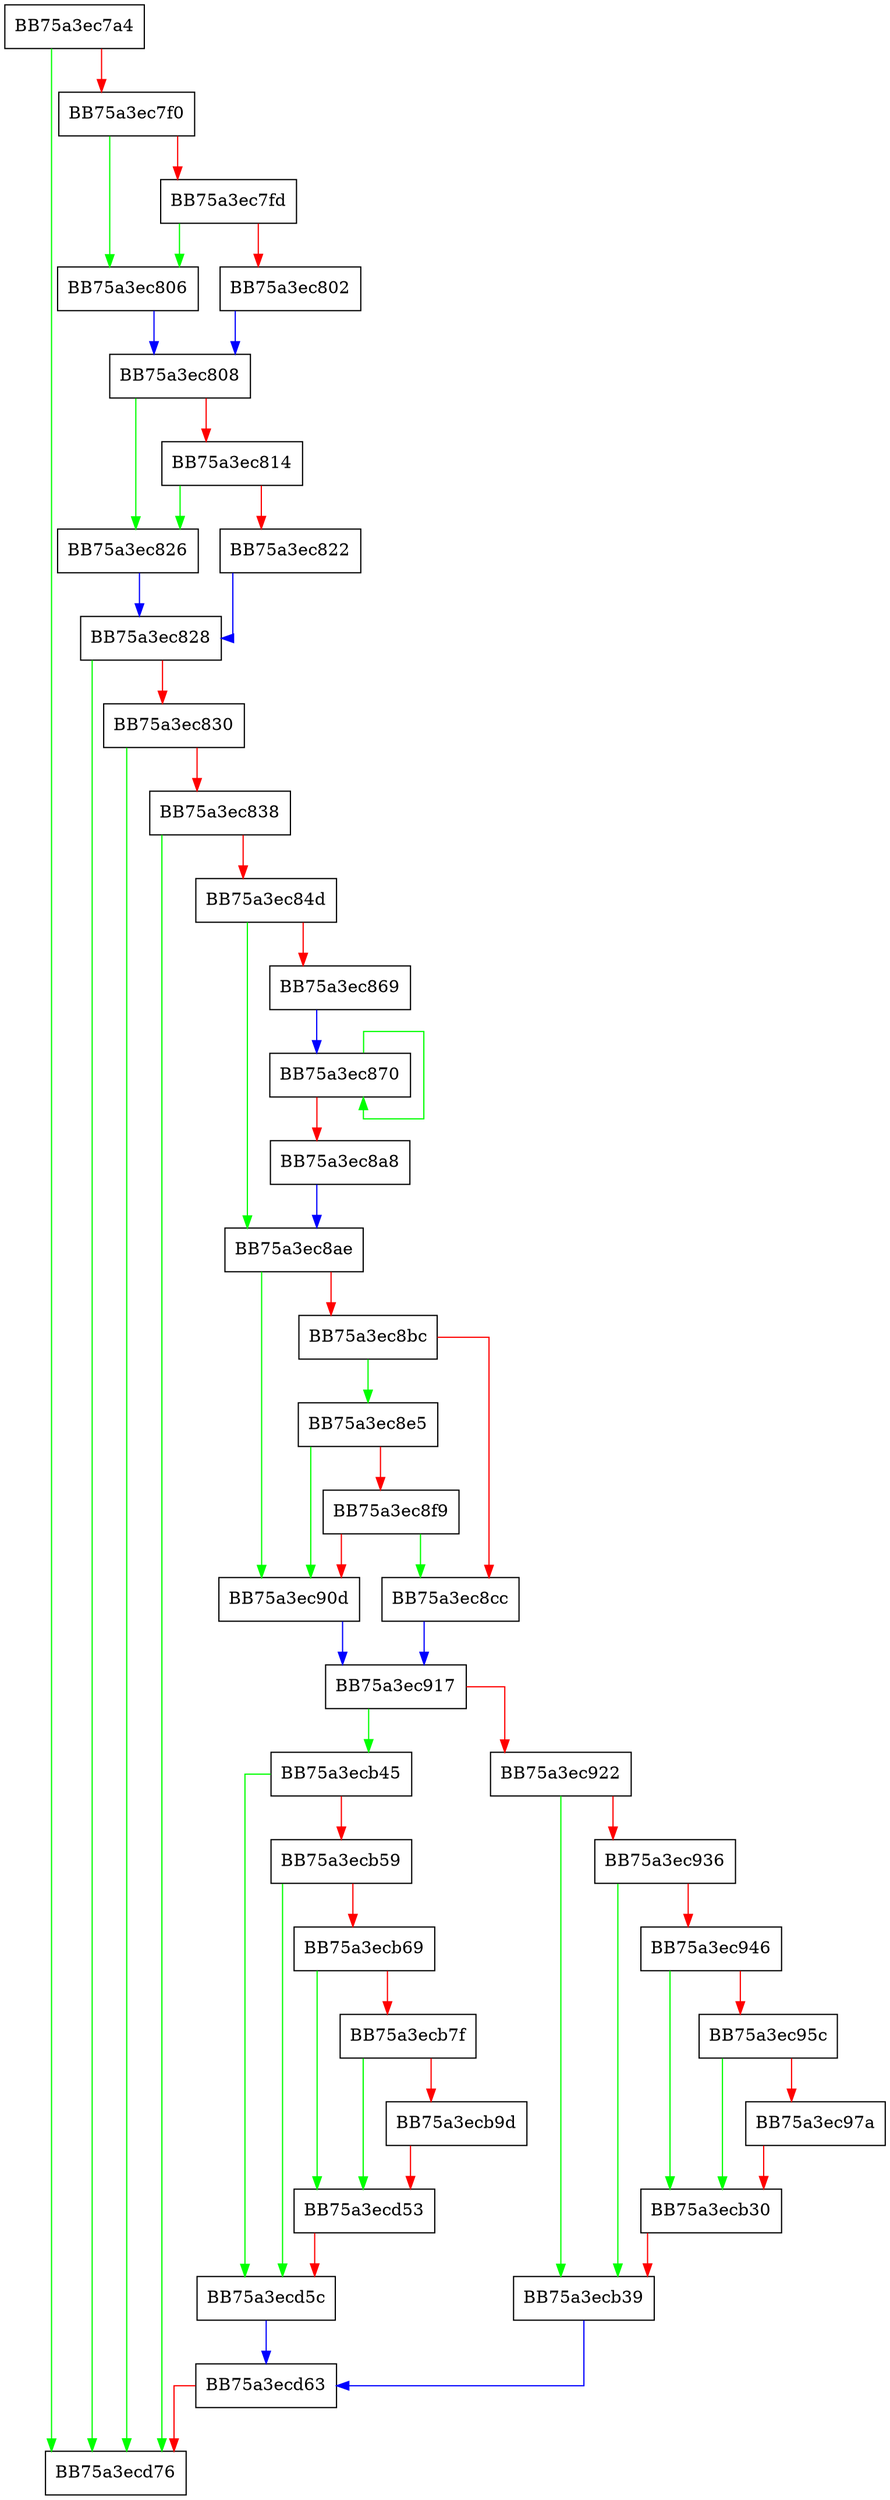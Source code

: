 digraph ExpensiveWorker {
  node [shape="box"];
  graph [splines=ortho];
  BB75a3ec7a4 -> BB75a3ecd76 [color="green"];
  BB75a3ec7a4 -> BB75a3ec7f0 [color="red"];
  BB75a3ec7f0 -> BB75a3ec806 [color="green"];
  BB75a3ec7f0 -> BB75a3ec7fd [color="red"];
  BB75a3ec7fd -> BB75a3ec806 [color="green"];
  BB75a3ec7fd -> BB75a3ec802 [color="red"];
  BB75a3ec802 -> BB75a3ec808 [color="blue"];
  BB75a3ec806 -> BB75a3ec808 [color="blue"];
  BB75a3ec808 -> BB75a3ec826 [color="green"];
  BB75a3ec808 -> BB75a3ec814 [color="red"];
  BB75a3ec814 -> BB75a3ec826 [color="green"];
  BB75a3ec814 -> BB75a3ec822 [color="red"];
  BB75a3ec822 -> BB75a3ec828 [color="blue"];
  BB75a3ec826 -> BB75a3ec828 [color="blue"];
  BB75a3ec828 -> BB75a3ecd76 [color="green"];
  BB75a3ec828 -> BB75a3ec830 [color="red"];
  BB75a3ec830 -> BB75a3ecd76 [color="green"];
  BB75a3ec830 -> BB75a3ec838 [color="red"];
  BB75a3ec838 -> BB75a3ecd76 [color="green"];
  BB75a3ec838 -> BB75a3ec84d [color="red"];
  BB75a3ec84d -> BB75a3ec8ae [color="green"];
  BB75a3ec84d -> BB75a3ec869 [color="red"];
  BB75a3ec869 -> BB75a3ec870 [color="blue"];
  BB75a3ec870 -> BB75a3ec870 [color="green"];
  BB75a3ec870 -> BB75a3ec8a8 [color="red"];
  BB75a3ec8a8 -> BB75a3ec8ae [color="blue"];
  BB75a3ec8ae -> BB75a3ec90d [color="green"];
  BB75a3ec8ae -> BB75a3ec8bc [color="red"];
  BB75a3ec8bc -> BB75a3ec8e5 [color="green"];
  BB75a3ec8bc -> BB75a3ec8cc [color="red"];
  BB75a3ec8cc -> BB75a3ec917 [color="blue"];
  BB75a3ec8e5 -> BB75a3ec90d [color="green"];
  BB75a3ec8e5 -> BB75a3ec8f9 [color="red"];
  BB75a3ec8f9 -> BB75a3ec8cc [color="green"];
  BB75a3ec8f9 -> BB75a3ec90d [color="red"];
  BB75a3ec90d -> BB75a3ec917 [color="blue"];
  BB75a3ec917 -> BB75a3ecb45 [color="green"];
  BB75a3ec917 -> BB75a3ec922 [color="red"];
  BB75a3ec922 -> BB75a3ecb39 [color="green"];
  BB75a3ec922 -> BB75a3ec936 [color="red"];
  BB75a3ec936 -> BB75a3ecb39 [color="green"];
  BB75a3ec936 -> BB75a3ec946 [color="red"];
  BB75a3ec946 -> BB75a3ecb30 [color="green"];
  BB75a3ec946 -> BB75a3ec95c [color="red"];
  BB75a3ec95c -> BB75a3ecb30 [color="green"];
  BB75a3ec95c -> BB75a3ec97a [color="red"];
  BB75a3ec97a -> BB75a3ecb30 [color="red"];
  BB75a3ecb30 -> BB75a3ecb39 [color="red"];
  BB75a3ecb39 -> BB75a3ecd63 [color="blue"];
  BB75a3ecb45 -> BB75a3ecd5c [color="green"];
  BB75a3ecb45 -> BB75a3ecb59 [color="red"];
  BB75a3ecb59 -> BB75a3ecd5c [color="green"];
  BB75a3ecb59 -> BB75a3ecb69 [color="red"];
  BB75a3ecb69 -> BB75a3ecd53 [color="green"];
  BB75a3ecb69 -> BB75a3ecb7f [color="red"];
  BB75a3ecb7f -> BB75a3ecd53 [color="green"];
  BB75a3ecb7f -> BB75a3ecb9d [color="red"];
  BB75a3ecb9d -> BB75a3ecd53 [color="red"];
  BB75a3ecd53 -> BB75a3ecd5c [color="red"];
  BB75a3ecd5c -> BB75a3ecd63 [color="blue"];
  BB75a3ecd63 -> BB75a3ecd76 [color="red"];
}